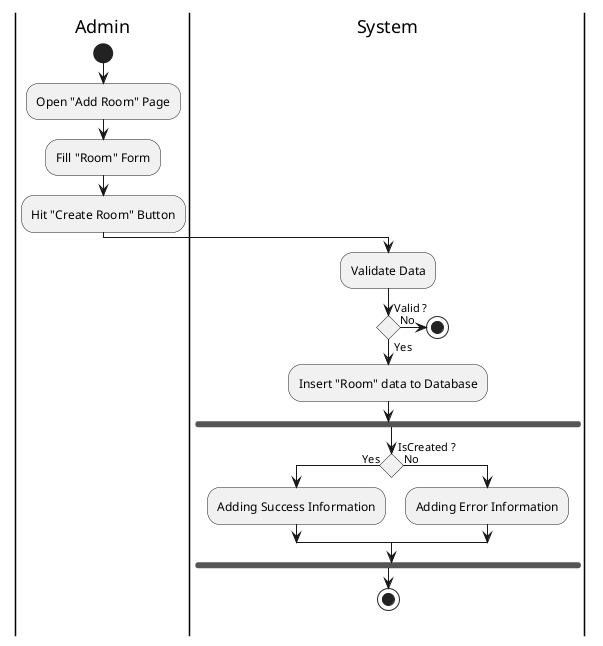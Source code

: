 @startuml CreateRoom

skinparam ConditionEndStyle hline
skinparam conditionStyle diamond
skinparam Monochrome true
skinparam Shadowing false

|Admin|
start
:Open "Add Room" Page;
:Fill "Room" Form;
:Hit "Create Room" Button;

|System|
:Validate Data;
if (Valid ?) then (Yes)
    :Insert "Room" data to Database;
    fork
        if (IsCreated ?) then (Yes)
            :Adding Success Information;
        else (No)
            :Adding Error Information;
        endif
    endfork
    stop
else (No)
    stop
endif
@enduml